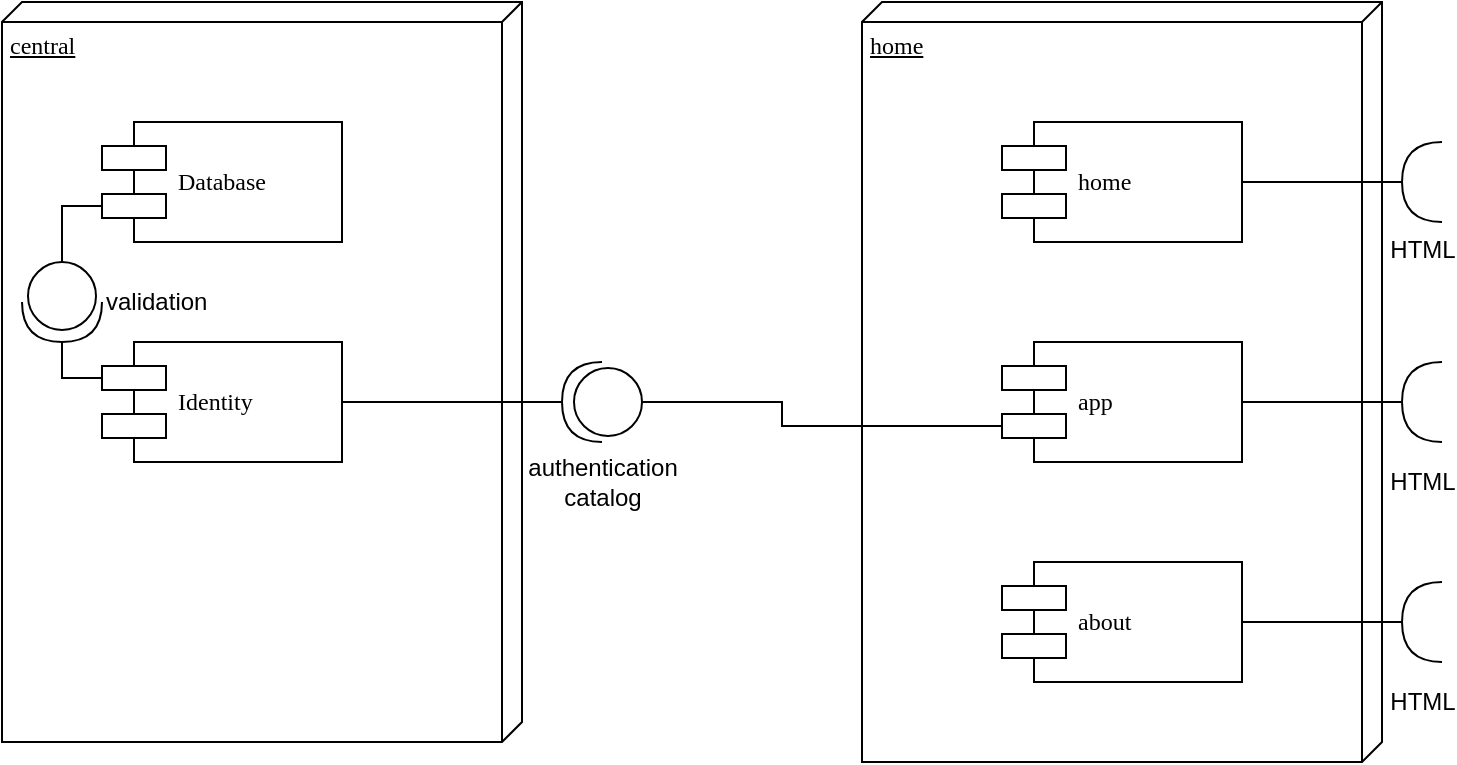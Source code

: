 <mxfile version="12.4.8" type="device"><diagram name="Page-1" id="5f0bae14-7c28-e335-631c-24af17079c00"><mxGraphModel dx="1422" dy="713" grid="1" gridSize="10" guides="1" tooltips="1" connect="1" arrows="1" fold="1" page="1" pageScale="1" pageWidth="1100" pageHeight="850" background="#ffffff" math="0" shadow="0"><root><mxCell id="0"/><mxCell id="1" parent="0"/><mxCell id="8KnwCLFU1Va5y2pnvF69-1" value="central" style="verticalAlign=top;align=left;spacingTop=8;spacingLeft=2;spacingRight=12;shape=cube;size=10;direction=south;fontStyle=4;html=1;rounded=0;shadow=0;comic=0;labelBackgroundColor=none;strokeWidth=1;fontFamily=Verdana;fontSize=12" vertex="1" parent="1"><mxGeometry x="100" y="600" width="260" height="370" as="geometry"/></mxCell><mxCell id="8KnwCLFU1Va5y2pnvF69-3" value="home" style="verticalAlign=top;align=left;spacingTop=8;spacingLeft=2;spacingRight=12;shape=cube;size=10;direction=south;fontStyle=4;html=1;rounded=0;shadow=0;comic=0;labelBackgroundColor=none;strokeWidth=1;fontFamily=Verdana;fontSize=12" vertex="1" parent="1"><mxGeometry x="530" y="600" width="260" height="380" as="geometry"/></mxCell><mxCell id="8KnwCLFU1Va5y2pnvF69-7" style="edgeStyle=orthogonalEdgeStyle;rounded=0;orthogonalLoop=1;jettySize=auto;html=1;exitX=1;exitY=0.5;exitDx=0;exitDy=0;endArrow=none;endFill=0;entryX=1;entryY=0.5;entryDx=0;entryDy=0;entryPerimeter=0;" edge="1" parent="1" source="8KnwCLFU1Va5y2pnvF69-4" target="8KnwCLFU1Va5y2pnvF69-8"><mxGeometry relative="1" as="geometry"><mxPoint x="870" y="690" as="targetPoint"/></mxGeometry></mxCell><mxCell id="8KnwCLFU1Va5y2pnvF69-4" value="home" style="shape=component;align=left;spacingLeft=36;rounded=0;shadow=0;comic=0;labelBackgroundColor=none;strokeWidth=1;fontFamily=Verdana;fontSize=12;html=1;" vertex="1" parent="1"><mxGeometry x="600" y="660" width="120" height="60" as="geometry"/></mxCell><mxCell id="8KnwCLFU1Va5y2pnvF69-10" style="edgeStyle=orthogonalEdgeStyle;rounded=0;orthogonalLoop=1;jettySize=auto;html=1;exitX=1;exitY=0.5;exitDx=0;exitDy=0;entryX=1;entryY=0.5;entryDx=0;entryDy=0;entryPerimeter=0;endArrow=none;endFill=0;" edge="1" parent="1" source="8KnwCLFU1Va5y2pnvF69-5" target="8KnwCLFU1Va5y2pnvF69-9"><mxGeometry relative="1" as="geometry"/></mxCell><mxCell id="8KnwCLFU1Va5y2pnvF69-5" value="app" style="shape=component;align=left;spacingLeft=36;rounded=0;shadow=0;comic=0;labelBackgroundColor=none;strokeWidth=1;fontFamily=Verdana;fontSize=12;html=1;" vertex="1" parent="1"><mxGeometry x="600" y="770" width="120" height="60" as="geometry"/></mxCell><mxCell id="8KnwCLFU1Va5y2pnvF69-12" style="edgeStyle=orthogonalEdgeStyle;rounded=0;orthogonalLoop=1;jettySize=auto;html=1;exitX=1;exitY=0.5;exitDx=0;exitDy=0;entryX=1;entryY=0.5;entryDx=0;entryDy=0;entryPerimeter=0;endArrow=none;endFill=0;" edge="1" parent="1" source="8KnwCLFU1Va5y2pnvF69-6" target="8KnwCLFU1Va5y2pnvF69-11"><mxGeometry relative="1" as="geometry"/></mxCell><mxCell id="8KnwCLFU1Va5y2pnvF69-6" value="about" style="shape=component;align=left;spacingLeft=36;rounded=0;shadow=0;comic=0;labelBackgroundColor=none;strokeWidth=1;fontFamily=Verdana;fontSize=12;html=1;" vertex="1" parent="1"><mxGeometry x="600" y="880" width="120" height="60" as="geometry"/></mxCell><mxCell id="8KnwCLFU1Va5y2pnvF69-8" value="HTML" style="shape=requiredInterface;html=1;verticalLabelPosition=bottom;rotation=0;labelPosition=center;align=center;verticalAlign=top;direction=west;" vertex="1" parent="1"><mxGeometry x="800" y="670" width="20" height="40" as="geometry"/></mxCell><mxCell id="8KnwCLFU1Va5y2pnvF69-9" value="HTML" style="shape=requiredInterface;html=1;verticalLabelPosition=bottom;rotation=0;direction=west;" vertex="1" parent="1"><mxGeometry x="800" y="780" width="20" height="40" as="geometry"/></mxCell><mxCell id="8KnwCLFU1Va5y2pnvF69-11" value="HTML" style="shape=requiredInterface;html=1;verticalLabelPosition=bottom;rotation=0;direction=west;" vertex="1" parent="1"><mxGeometry x="800" y="890" width="20" height="40" as="geometry"/></mxCell><mxCell id="8KnwCLFU1Va5y2pnvF69-16" style="edgeStyle=orthogonalEdgeStyle;rounded=0;orthogonalLoop=1;jettySize=auto;html=1;exitX=0;exitY=0.5;exitDx=0;exitDy=0;exitPerimeter=0;entryX=0;entryY=0.7;entryDx=0;entryDy=0;endArrow=none;endFill=0;" edge="1" parent="1" source="8KnwCLFU1Va5y2pnvF69-18" target="8KnwCLFU1Va5y2pnvF69-5"><mxGeometry relative="1" as="geometry"><mxPoint x="410" y="800" as="sourcePoint"/><Array as="points"><mxPoint x="490" y="800"/><mxPoint x="490" y="812"/></Array></mxGeometry></mxCell><mxCell id="8KnwCLFU1Va5y2pnvF69-19" style="edgeStyle=orthogonalEdgeStyle;rounded=0;orthogonalLoop=1;jettySize=auto;html=1;exitX=1;exitY=0.5;exitDx=0;exitDy=0;entryX=1;entryY=0.5;entryDx=0;entryDy=0;entryPerimeter=0;endArrow=none;endFill=0;" edge="1" parent="1" source="8KnwCLFU1Va5y2pnvF69-17" target="8KnwCLFU1Va5y2pnvF69-18"><mxGeometry relative="1" as="geometry"/></mxCell><mxCell id="8KnwCLFU1Va5y2pnvF69-34" style="edgeStyle=orthogonalEdgeStyle;rounded=0;orthogonalLoop=1;jettySize=auto;html=1;exitX=0;exitY=0.3;exitDx=0;exitDy=0;entryX=1;entryY=0.5;entryDx=0;entryDy=0;entryPerimeter=0;endArrow=none;endFill=0;" edge="1" parent="1" source="8KnwCLFU1Va5y2pnvF69-17" target="8KnwCLFU1Va5y2pnvF69-33"><mxGeometry relative="1" as="geometry"/></mxCell><mxCell id="8KnwCLFU1Va5y2pnvF69-17" value="Identity" style="shape=component;align=left;spacingLeft=36;rounded=0;shadow=0;comic=0;labelBackgroundColor=none;strokeWidth=1;fontFamily=Verdana;fontSize=12;html=1;" vertex="1" parent="1"><mxGeometry x="150" y="770" width="120" height="60" as="geometry"/></mxCell><mxCell id="8KnwCLFU1Va5y2pnvF69-18" value="authentication&lt;br&gt;catalog" style="shape=providedRequiredInterface;html=1;verticalLabelPosition=bottom;rotation=0;direction=west;" vertex="1" parent="1"><mxGeometry x="380" y="780" width="40" height="40" as="geometry"/></mxCell><mxCell id="8KnwCLFU1Va5y2pnvF69-35" style="edgeStyle=orthogonalEdgeStyle;rounded=0;orthogonalLoop=1;jettySize=auto;html=1;exitX=0;exitY=0.7;exitDx=0;exitDy=0;entryX=0;entryY=0.5;entryDx=0;entryDy=0;entryPerimeter=0;endArrow=none;endFill=0;" edge="1" parent="1" source="8KnwCLFU1Va5y2pnvF69-24" target="8KnwCLFU1Va5y2pnvF69-33"><mxGeometry relative="1" as="geometry"/></mxCell><mxCell id="8KnwCLFU1Va5y2pnvF69-24" value="Database" style="shape=component;align=left;spacingLeft=36;rounded=0;shadow=0;comic=0;labelBackgroundColor=none;strokeWidth=1;fontFamily=Verdana;fontSize=12;html=1;" vertex="1" parent="1"><mxGeometry x="150" y="660" width="120" height="60" as="geometry"/></mxCell><mxCell id="8KnwCLFU1Va5y2pnvF69-33" value="validation" style="shape=providedRequiredInterface;html=1;verticalLabelPosition=middle;rotation=0;direction=south;labelPosition=right;align=left;verticalAlign=middle;" vertex="1" parent="1"><mxGeometry x="110" y="730" width="40" height="40" as="geometry"/></mxCell></root></mxGraphModel></diagram></mxfile>